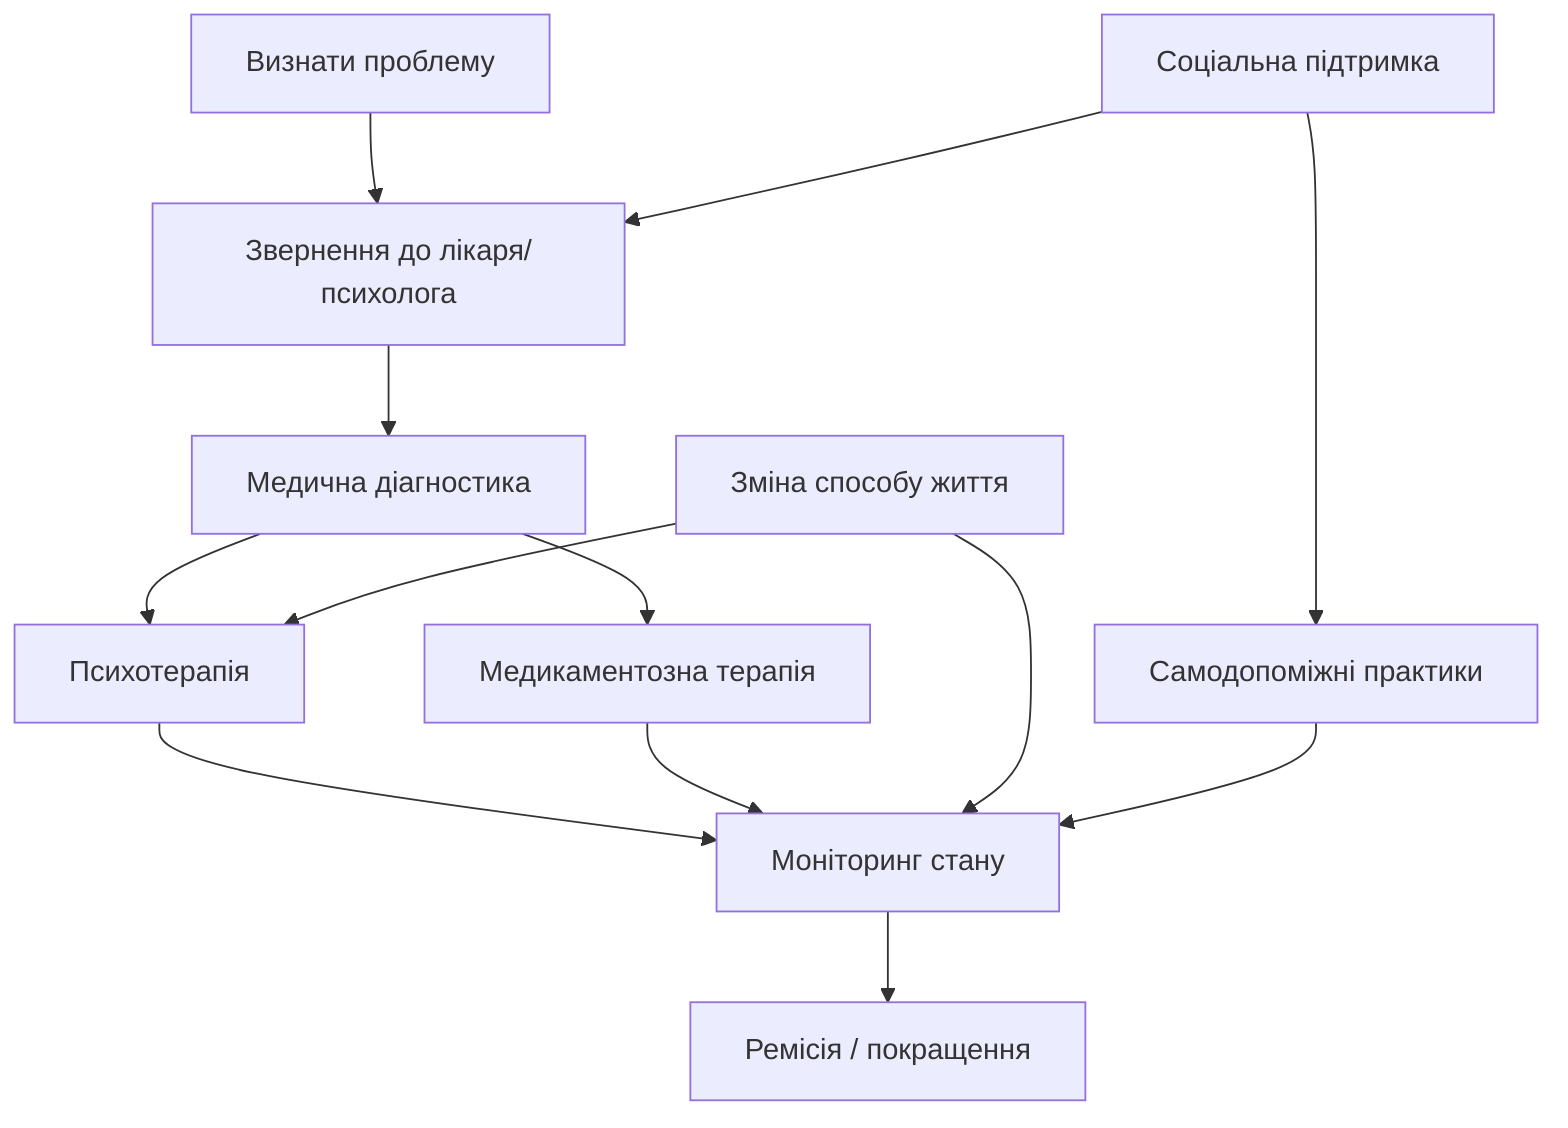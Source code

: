 flowchart TD
  A[Визнати проблему]
  B[Звернення до лікаря/психолога]
  C[Медична діагностика]
  D[Психотерапія]
  E[Медикаментозна терапія]
  F[Зміна способу життя]
  G[Соціальна підтримка]
  H[Самодопоміжні практики]
  I[Моніторинг стану]
  J[Ремісія / покращення]

  A --> B
  B --> C
  C --> D
  C --> E
  D --> I
  E --> I
  F --> I
  G --> H
  H --> I
  I --> J
  F --> D
  G --> B